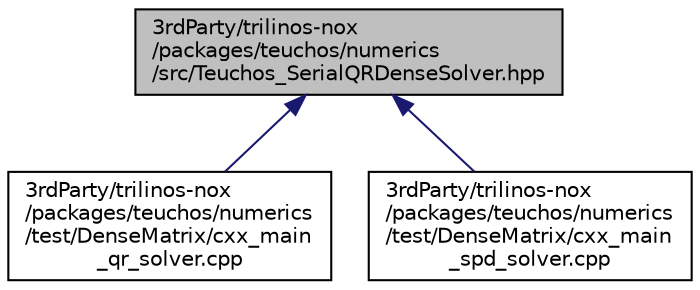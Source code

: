 digraph "3rdParty/trilinos-nox/packages/teuchos/numerics/src/Teuchos_SerialQRDenseSolver.hpp"
{
  edge [fontname="Helvetica",fontsize="10",labelfontname="Helvetica",labelfontsize="10"];
  node [fontname="Helvetica",fontsize="10",shape=record];
  Node39 [label="3rdParty/trilinos-nox\l/packages/teuchos/numerics\l/src/Teuchos_SerialQRDenseSolver.hpp",height=0.2,width=0.4,color="black", fillcolor="grey75", style="filled", fontcolor="black"];
  Node39 -> Node40 [dir="back",color="midnightblue",fontsize="10",style="solid",fontname="Helvetica"];
  Node40 [label="3rdParty/trilinos-nox\l/packages/teuchos/numerics\l/test/DenseMatrix/cxx_main\l_qr_solver.cpp",height=0.2,width=0.4,color="black", fillcolor="white", style="filled",URL="$d2/df5/cxx__main__qr__solver_8cpp.html"];
  Node39 -> Node41 [dir="back",color="midnightblue",fontsize="10",style="solid",fontname="Helvetica"];
  Node41 [label="3rdParty/trilinos-nox\l/packages/teuchos/numerics\l/test/DenseMatrix/cxx_main\l_spd_solver.cpp",height=0.2,width=0.4,color="black", fillcolor="white", style="filled",URL="$d5/d68/cxx__main__spd__solver_8cpp.html"];
}
